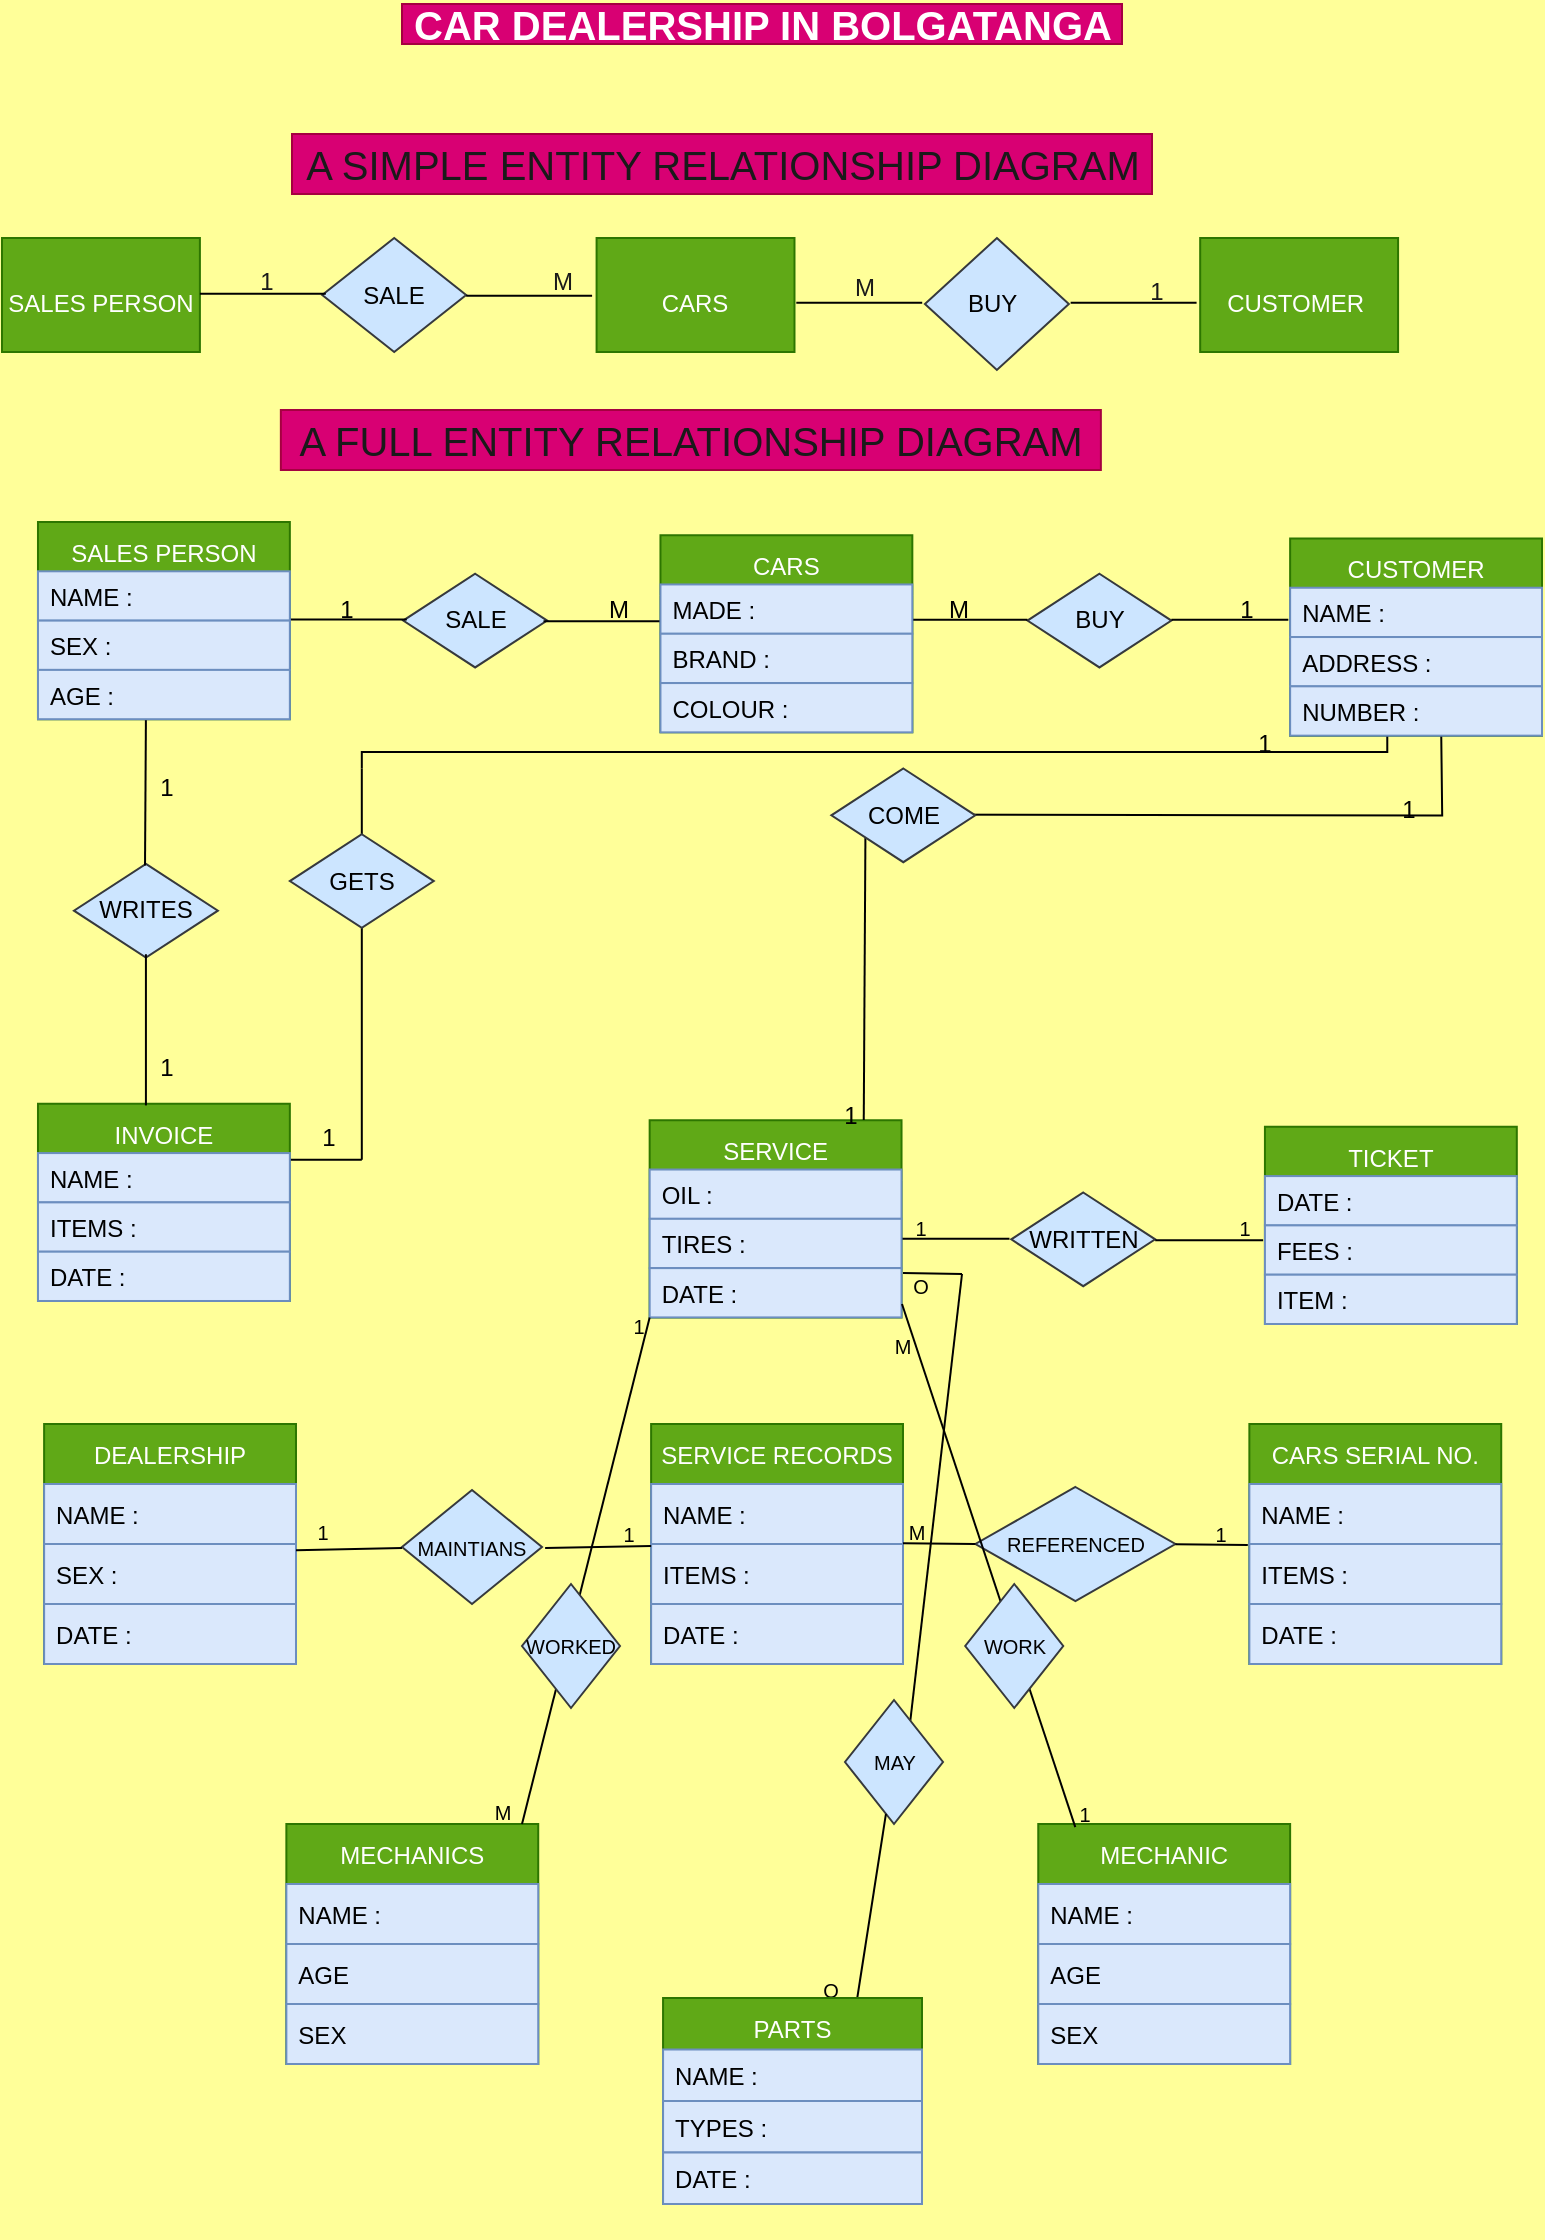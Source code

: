 <mxfile version="19.0.3" type="device"><diagram id="aFi_dIjUtSStWWRt7dYO" name="Page-1"><mxGraphModel dx="526" dy="553" grid="1" gridSize="10" guides="1" tooltips="1" connect="1" arrows="1" fold="1" page="1" pageScale="1" pageWidth="827" pageHeight="1169" background="#FFFF99" math="0" shadow="0"><root><mxCell id="0"/><mxCell id="1" parent="0"/><mxCell id="DifSTjFwRlCTFvYVospo-82" value="" style="group" parent="1" vertex="1" connectable="0"><mxGeometry x="20" y="40" width="770.0" height="1117" as="geometry"/></mxCell><mxCell id="YveW7Ptp-tg2amp8Q4Vi-1" value="&lt;font style=&quot;font-size: 20px;&quot;&gt;&lt;b&gt;CAR DEALERSHIP IN BOLGATANGA&lt;/b&gt;&lt;/font&gt;" style="text;html=1;align=center;verticalAlign=middle;resizable=0;points=[];autosize=1;strokeColor=#A50040;fillColor=#d80073;fontColor=#ffffff;" parent="DifSTjFwRlCTFvYVospo-82" vertex="1"><mxGeometry x="200" width="360" height="20" as="geometry"/></mxCell><mxCell id="YveW7Ptp-tg2amp8Q4Vi-8" value="&lt;font color=&quot;#1a1a1a&quot;&gt;A SIMPLE ENTITY RELATIONSHIP DIAGRAM&lt;/font&gt;" style="text;html=1;align=center;verticalAlign=middle;resizable=0;points=[];autosize=1;strokeColor=#A50040;fillColor=#d80073;fontSize=20;fontColor=#ffffff;" parent="DifSTjFwRlCTFvYVospo-82" vertex="1"><mxGeometry x="145" y="65" width="430" height="30" as="geometry"/></mxCell><mxCell id="YveW7Ptp-tg2amp8Q4Vi-3" value="&lt;font style=&quot;font-size: 12px;&quot;&gt;SALES PERSON&lt;/font&gt;" style="rounded=0;whiteSpace=wrap;html=1;fontSize=20;fillColor=#60a917;fontColor=#ffffff;strokeColor=#2D7600;container=0;" parent="DifSTjFwRlCTFvYVospo-82" vertex="1"><mxGeometry y="117" width="98.949" height="57" as="geometry"/></mxCell><mxCell id="YveW7Ptp-tg2amp8Q4Vi-9" value="&lt;font style=&quot;font-size: 12px;&quot;&gt;CARS&lt;/font&gt;" style="rounded=0;whiteSpace=wrap;html=1;fontSize=20;fillColor=#60a917;fontColor=#ffffff;strokeColor=#2D7600;container=0;" parent="DifSTjFwRlCTFvYVospo-82" vertex="1"><mxGeometry x="297.296" y="117" width="98.949" height="57" as="geometry"/></mxCell><mxCell id="YveW7Ptp-tg2amp8Q4Vi-10" value="&lt;span style=&quot;font-size: 12px;&quot;&gt;CUSTOMER&amp;nbsp;&lt;/span&gt;" style="rounded=0;whiteSpace=wrap;html=1;fontSize=20;fillColor=#60a917;fontColor=#ffffff;strokeColor=#2D7600;container=0;" parent="DifSTjFwRlCTFvYVospo-82" vertex="1"><mxGeometry x="599.089" y="117" width="98.949" height="57" as="geometry"/></mxCell><mxCell id="YveW7Ptp-tg2amp8Q4Vi-11" value="SALE" style="rhombus;whiteSpace=wrap;html=1;fontSize=12;fillColor=#cce5ff;strokeColor=#36393d;container=0;" parent="DifSTjFwRlCTFvYVospo-82" vertex="1"><mxGeometry x="160.117" y="117" width="71.963" height="57" as="geometry"/></mxCell><mxCell id="YveW7Ptp-tg2amp8Q4Vi-12" value="BUY&amp;nbsp;" style="rhombus;whiteSpace=wrap;html=1;fontSize=12;fillColor=#cce5ff;strokeColor=#36393d;container=0;" parent="DifSTjFwRlCTFvYVospo-82" vertex="1"><mxGeometry x="461.46" y="117" width="71.963" height="66" as="geometry"/></mxCell><mxCell id="YveW7Ptp-tg2amp8Q4Vi-13" value="" style="endArrow=none;html=1;rounded=0;fontSize=12;fontColor=#1A1A1A;" parent="DifSTjFwRlCTFvYVospo-82" edge="1"><mxGeometry width="50" height="50" relative="1" as="geometry"><mxPoint x="98.949" y="144.83" as="sourcePoint"/><mxPoint x="161.916" y="144.83" as="targetPoint"/></mxGeometry></mxCell><mxCell id="YveW7Ptp-tg2amp8Q4Vi-14" value="" style="endArrow=none;html=1;rounded=0;fontSize=12;fontColor=#1A1A1A;" parent="DifSTjFwRlCTFvYVospo-82" edge="1"><mxGeometry width="50" height="50" relative="1" as="geometry"><mxPoint x="232.079" y="145.83" as="sourcePoint"/><mxPoint x="295.047" y="145.83" as="targetPoint"/></mxGeometry></mxCell><mxCell id="YveW7Ptp-tg2amp8Q4Vi-15" value="" style="endArrow=none;html=1;rounded=0;fontSize=12;fontColor=#1A1A1A;" parent="DifSTjFwRlCTFvYVospo-82" edge="1"><mxGeometry width="50" height="50" relative="1" as="geometry"><mxPoint x="397.144" y="149.33" as="sourcePoint"/><mxPoint x="460.111" y="149.33" as="targetPoint"/></mxGeometry></mxCell><mxCell id="YveW7Ptp-tg2amp8Q4Vi-16" value="" style="endArrow=none;html=1;rounded=0;fontSize=12;fontColor=#1A1A1A;" parent="DifSTjFwRlCTFvYVospo-82" edge="1"><mxGeometry width="50" height="50" relative="1" as="geometry"><mxPoint x="534.322" y="149.33" as="sourcePoint"/><mxPoint x="597.29" y="149.33" as="targetPoint"/></mxGeometry></mxCell><mxCell id="YveW7Ptp-tg2amp8Q4Vi-17" value="1" style="text;html=1;align=center;verticalAlign=middle;resizable=0;points=[];autosize=1;strokeColor=none;fillColor=none;fontSize=12;fontColor=#1A1A1A;container=0;" parent="DifSTjFwRlCTFvYVospo-82" vertex="1"><mxGeometry x="122.336" y="129" width="20" height="20" as="geometry"/></mxCell><mxCell id="YveW7Ptp-tg2amp8Q4Vi-18" value="M" style="text;html=1;align=center;verticalAlign=middle;resizable=0;points=[];autosize=1;strokeColor=none;fillColor=none;fontSize=12;fontColor=#1A1A1A;container=0;" parent="DifSTjFwRlCTFvYVospo-82" vertex="1"><mxGeometry x="265.362" y="129" width="30" height="20" as="geometry"/></mxCell><mxCell id="YveW7Ptp-tg2amp8Q4Vi-19" value="1" style="text;html=1;align=center;verticalAlign=middle;resizable=0;points=[];autosize=1;strokeColor=none;fillColor=none;fontSize=12;fontColor=#1A1A1A;container=0;" parent="DifSTjFwRlCTFvYVospo-82" vertex="1"><mxGeometry x="566.706" y="134" width="20" height="20" as="geometry"/></mxCell><mxCell id="YveW7Ptp-tg2amp8Q4Vi-20" value="M" style="text;html=1;align=center;verticalAlign=middle;resizable=0;points=[];autosize=1;strokeColor=none;fillColor=none;fontSize=12;fontColor=#1A1A1A;container=0;" parent="DifSTjFwRlCTFvYVospo-82" vertex="1"><mxGeometry x="416.484" y="132" width="30" height="20" as="geometry"/></mxCell><mxCell id="YveW7Ptp-tg2amp8Q4Vi-21" value="&lt;font color=&quot;#1a1a1a&quot;&gt;A FULL ENTITY RELATIONSHIP DIAGRAM&lt;/font&gt;" style="text;html=1;align=center;verticalAlign=middle;resizable=0;points=[];autosize=1;strokeColor=#A50040;fillColor=#d80073;fontSize=20;fontColor=#ffffff;container=0;" parent="DifSTjFwRlCTFvYVospo-82" vertex="1"><mxGeometry x="139.428" y="203" width="410" height="30" as="geometry"/></mxCell><mxCell id="DifSTjFwRlCTFvYVospo-22" value="DEALERSHIP" style="swimlane;fontStyle=0;childLayout=stackLayout;horizontal=1;startSize=30;horizontalStack=0;resizeParent=1;resizeParentMax=0;resizeLast=0;collapsible=1;marginBottom=0;fontSize=12;fontColor=#ffffff;fillColor=#60a917;strokeColor=#2D7600;container=0;" parent="DifSTjFwRlCTFvYVospo-82" vertex="1"><mxGeometry x="21.061" y="710" width="125.935" height="120" as="geometry"/></mxCell><mxCell id="DifSTjFwRlCTFvYVospo-23" value="NAME :" style="text;strokeColor=#6c8ebf;fillColor=#dae8fc;align=left;verticalAlign=middle;spacingLeft=4;spacingRight=4;overflow=hidden;points=[[0,0.5],[1,0.5]];portConstraint=eastwest;rotatable=0;fontSize=12;container=0;" parent="DifSTjFwRlCTFvYVospo-82" vertex="1"><mxGeometry x="21.061" y="740" width="125.935" height="30" as="geometry"/></mxCell><mxCell id="DifSTjFwRlCTFvYVospo-24" value="SEX :" style="text;strokeColor=#6c8ebf;fillColor=#dae8fc;align=left;verticalAlign=middle;spacingLeft=4;spacingRight=4;overflow=hidden;points=[[0,0.5],[1,0.5]];portConstraint=eastwest;rotatable=0;fontSize=12;container=0;" parent="DifSTjFwRlCTFvYVospo-82" vertex="1"><mxGeometry x="21.061" y="770" width="125.935" height="30" as="geometry"/></mxCell><mxCell id="DifSTjFwRlCTFvYVospo-25" value="DATE :" style="text;strokeColor=#6c8ebf;fillColor=#dae8fc;align=left;verticalAlign=middle;spacingLeft=4;spacingRight=4;overflow=hidden;points=[[0,0.5],[1,0.5]];portConstraint=eastwest;rotatable=0;fontSize=12;container=0;" parent="DifSTjFwRlCTFvYVospo-82" vertex="1"><mxGeometry x="21.061" y="800" width="125.935" height="30" as="geometry"/></mxCell><mxCell id="DifSTjFwRlCTFvYVospo-26" value="SERVICE RECORDS" style="swimlane;fontStyle=0;childLayout=stackLayout;horizontal=1;startSize=30;horizontalStack=0;resizeParent=1;resizeParentMax=0;resizeLast=0;collapsible=1;marginBottom=0;fontSize=12;fontColor=#ffffff;fillColor=#60a917;strokeColor=#2D7600;container=0;" parent="DifSTjFwRlCTFvYVospo-82" vertex="1"><mxGeometry x="324.561" y="710" width="125.935" height="120" as="geometry"/></mxCell><mxCell id="DifSTjFwRlCTFvYVospo-27" value="NAME :" style="text;strokeColor=#6c8ebf;fillColor=#dae8fc;align=left;verticalAlign=middle;spacingLeft=4;spacingRight=4;overflow=hidden;points=[[0,0.5],[1,0.5]];portConstraint=eastwest;rotatable=0;fontSize=12;container=0;" parent="DifSTjFwRlCTFvYVospo-82" vertex="1"><mxGeometry x="324.561" y="740" width="125.935" height="30" as="geometry"/></mxCell><mxCell id="DifSTjFwRlCTFvYVospo-28" value="ITEMS :" style="text;strokeColor=#6c8ebf;fillColor=#dae8fc;align=left;verticalAlign=middle;spacingLeft=4;spacingRight=4;overflow=hidden;points=[[0,0.5],[1,0.5]];portConstraint=eastwest;rotatable=0;fontSize=12;container=0;" parent="DifSTjFwRlCTFvYVospo-82" vertex="1"><mxGeometry x="324.561" y="770" width="125.935" height="30" as="geometry"/></mxCell><mxCell id="DifSTjFwRlCTFvYVospo-29" value="DATE :" style="text;strokeColor=#6c8ebf;fillColor=#dae8fc;align=left;verticalAlign=middle;spacingLeft=4;spacingRight=4;overflow=hidden;points=[[0,0.5],[1,0.5]];portConstraint=eastwest;rotatable=0;fontSize=12;container=0;" parent="DifSTjFwRlCTFvYVospo-82" vertex="1"><mxGeometry x="324.561" y="800" width="125.935" height="30" as="geometry"/></mxCell><mxCell id="DifSTjFwRlCTFvYVospo-30" value="CARS SERIAL NO." style="swimlane;fontStyle=0;childLayout=stackLayout;horizontal=1;startSize=30;horizontalStack=0;resizeParent=1;resizeParentMax=0;resizeLast=0;collapsible=1;marginBottom=0;fontSize=12;fontColor=#ffffff;fillColor=#60a917;strokeColor=#2D7600;container=0;" parent="DifSTjFwRlCTFvYVospo-82" vertex="1"><mxGeometry x="623.681" y="710" width="125.935" height="120" as="geometry"/></mxCell><mxCell id="DifSTjFwRlCTFvYVospo-31" value="NAME :" style="text;strokeColor=#6c8ebf;fillColor=#dae8fc;align=left;verticalAlign=middle;spacingLeft=4;spacingRight=4;overflow=hidden;points=[[0,0.5],[1,0.5]];portConstraint=eastwest;rotatable=0;fontSize=12;container=0;" parent="DifSTjFwRlCTFvYVospo-82" vertex="1"><mxGeometry x="623.681" y="740" width="125.935" height="30" as="geometry"/></mxCell><mxCell id="DifSTjFwRlCTFvYVospo-32" value="ITEMS :" style="text;strokeColor=#6c8ebf;fillColor=#dae8fc;align=left;verticalAlign=middle;spacingLeft=4;spacingRight=4;overflow=hidden;points=[[0,0.5],[1,0.5]];portConstraint=eastwest;rotatable=0;fontSize=12;container=0;" parent="DifSTjFwRlCTFvYVospo-82" vertex="1"><mxGeometry x="623.681" y="770" width="125.935" height="30" as="geometry"/></mxCell><mxCell id="DifSTjFwRlCTFvYVospo-33" value="DATE :" style="text;strokeColor=#6c8ebf;fillColor=#dae8fc;align=left;verticalAlign=middle;spacingLeft=4;spacingRight=4;overflow=hidden;points=[[0,0.5],[1,0.5]];portConstraint=eastwest;rotatable=0;fontSize=12;container=0;" parent="DifSTjFwRlCTFvYVospo-82" vertex="1"><mxGeometry x="623.681" y="800" width="125.935" height="30" as="geometry"/></mxCell><mxCell id="DifSTjFwRlCTFvYVospo-39" value="&lt;font style=&quot;font-size: 10px;&quot;&gt;MAINTIANS&lt;/font&gt;" style="rhombus;whiteSpace=wrap;html=1;fontSize=12;fillColor=#cce5ff;strokeColor=#36393d;container=0;" parent="DifSTjFwRlCTFvYVospo-82" vertex="1"><mxGeometry x="200" y="743" width="70" height="57" as="geometry"/></mxCell><mxCell id="DifSTjFwRlCTFvYVospo-40" value="" style="endArrow=none;html=1;rounded=0;elbow=vertical;" parent="DifSTjFwRlCTFvYVospo-82" edge="1"><mxGeometry width="50" height="50" relative="1" as="geometry"><mxPoint x="147" y="773.1" as="sourcePoint"/><mxPoint x="200" y="772" as="targetPoint"/></mxGeometry></mxCell><mxCell id="DifSTjFwRlCTFvYVospo-41" value="" style="endArrow=none;html=1;rounded=0;elbow=vertical;" parent="DifSTjFwRlCTFvYVospo-82" edge="1"><mxGeometry width="50" height="50" relative="1" as="geometry"><mxPoint x="271.56" y="772.05" as="sourcePoint"/><mxPoint x="324.56" y="770.95" as="targetPoint"/></mxGeometry></mxCell><mxCell id="DifSTjFwRlCTFvYVospo-42" value="&lt;font style=&quot;font-size: 10px;&quot;&gt;REFERENCED&lt;/font&gt;" style="rhombus;whiteSpace=wrap;html=1;fontSize=12;fillColor=#cce5ff;strokeColor=#36393d;container=0;" parent="DifSTjFwRlCTFvYVospo-82" vertex="1"><mxGeometry x="486.71" y="741.5" width="100" height="57" as="geometry"/></mxCell><mxCell id="DifSTjFwRlCTFvYVospo-43" value="" style="endArrow=none;html=1;rounded=0;elbow=vertical;entryX=0;entryY=0.5;entryDx=0;entryDy=0;" parent="DifSTjFwRlCTFvYVospo-82" target="DifSTjFwRlCTFvYVospo-42" edge="1"><mxGeometry width="50" height="50" relative="1" as="geometry"><mxPoint x="450.496" y="769.6" as="sourcePoint"/><mxPoint x="480" y="770" as="targetPoint"/></mxGeometry></mxCell><mxCell id="DifSTjFwRlCTFvYVospo-44" value="" style="endArrow=none;html=1;rounded=0;elbow=vertical;entryX=0;entryY=0.5;entryDx=0;entryDy=0;" parent="DifSTjFwRlCTFvYVospo-82" edge="1"><mxGeometry width="50" height="50" relative="1" as="geometry"><mxPoint x="586.706" y="770.1" as="sourcePoint"/><mxPoint x="622.92" y="770.5" as="targetPoint"/></mxGeometry></mxCell><mxCell id="DifSTjFwRlCTFvYVospo-45" value="1" style="text;html=1;align=center;verticalAlign=middle;resizable=0;points=[];autosize=1;strokeColor=none;fillColor=none;fontSize=10;" parent="DifSTjFwRlCTFvYVospo-82" vertex="1"><mxGeometry x="149.92" y="754" width="20" height="20" as="geometry"/></mxCell><mxCell id="DifSTjFwRlCTFvYVospo-46" value="1" style="text;html=1;align=center;verticalAlign=middle;resizable=0;points=[];autosize=1;strokeColor=none;fillColor=none;fontSize=10;" parent="DifSTjFwRlCTFvYVospo-82" vertex="1"><mxGeometry x="302.8" y="755" width="20" height="20" as="geometry"/></mxCell><mxCell id="DifSTjFwRlCTFvYVospo-47" value="M" style="text;html=1;align=center;verticalAlign=middle;resizable=0;points=[];autosize=1;strokeColor=none;fillColor=none;fontSize=10;" parent="DifSTjFwRlCTFvYVospo-82" vertex="1"><mxGeometry x="446.5" y="754" width="20" height="20" as="geometry"/></mxCell><mxCell id="DifSTjFwRlCTFvYVospo-48" value="1" style="text;html=1;align=center;verticalAlign=middle;resizable=0;points=[];autosize=1;strokeColor=none;fillColor=none;fontSize=10;" parent="DifSTjFwRlCTFvYVospo-82" vertex="1"><mxGeometry x="599.09" y="755" width="20" height="20" as="geometry"/></mxCell><mxCell id="DifSTjFwRlCTFvYVospo-49" value="MECHANICS" style="swimlane;fontStyle=0;childLayout=stackLayout;horizontal=1;startSize=30;horizontalStack=0;resizeParent=1;resizeParentMax=0;resizeLast=0;collapsible=1;marginBottom=0;fontSize=12;fontColor=#ffffff;fillColor=#60a917;strokeColor=#2D7600;container=0;" parent="DifSTjFwRlCTFvYVospo-82" vertex="1"><mxGeometry x="142.181" y="910" width="125.935" height="120" as="geometry"/></mxCell><mxCell id="DifSTjFwRlCTFvYVospo-50" value="NAME :" style="text;strokeColor=#6c8ebf;fillColor=#dae8fc;align=left;verticalAlign=middle;spacingLeft=4;spacingRight=4;overflow=hidden;points=[[0,0.5],[1,0.5]];portConstraint=eastwest;rotatable=0;fontSize=12;container=0;" parent="DifSTjFwRlCTFvYVospo-82" vertex="1"><mxGeometry x="142.181" y="940" width="125.935" height="30" as="geometry"/></mxCell><mxCell id="DifSTjFwRlCTFvYVospo-51" value="AGE" style="text;strokeColor=#6c8ebf;fillColor=#dae8fc;align=left;verticalAlign=middle;spacingLeft=4;spacingRight=4;overflow=hidden;points=[[0,0.5],[1,0.5]];portConstraint=eastwest;rotatable=0;fontSize=12;container=0;" parent="DifSTjFwRlCTFvYVospo-82" vertex="1"><mxGeometry x="142.181" y="970" width="125.935" height="30" as="geometry"/></mxCell><mxCell id="DifSTjFwRlCTFvYVospo-52" value="SEX" style="text;strokeColor=#6c8ebf;fillColor=#dae8fc;align=left;verticalAlign=middle;spacingLeft=4;spacingRight=4;overflow=hidden;points=[[0,0.5],[1,0.5]];portConstraint=eastwest;rotatable=0;fontSize=12;container=0;" parent="DifSTjFwRlCTFvYVospo-82" vertex="1"><mxGeometry x="142.181" y="1000" width="125.935" height="30" as="geometry"/></mxCell><mxCell id="YveW7Ptp-tg2amp8Q4Vi-23" value="SALES PERSON" style="swimlane;fontStyle=0;childLayout=stackLayout;horizontal=1;startSize=30;horizontalStack=0;resizeParent=1;resizeParentMax=0;resizeLast=0;collapsible=1;marginBottom=0;fontSize=12;fontColor=#ffffff;fillColor=#60a917;strokeColor=#2D7600;container=0;" parent="DifSTjFwRlCTFvYVospo-82" vertex="1"><mxGeometry x="17.99" y="259" width="125.935" height="98.607" as="geometry"/></mxCell><mxCell id="YveW7Ptp-tg2amp8Q4Vi-28" value="CARS" style="swimlane;fontStyle=0;childLayout=stackLayout;horizontal=1;startSize=30;horizontalStack=0;resizeParent=1;resizeParentMax=0;resizeLast=0;collapsible=1;marginBottom=0;fontSize=12;fontColor=#ffffff;fillColor=#60a917;strokeColor=#2D7600;container=0;" parent="DifSTjFwRlCTFvYVospo-82" vertex="1"><mxGeometry x="329.229" y="265.574" width="125.935" height="98.607" as="geometry"/></mxCell><mxCell id="YveW7Ptp-tg2amp8Q4Vi-32" value="SALE" style="rhombus;whiteSpace=wrap;html=1;fontSize=12;fillColor=#cce5ff;strokeColor=#36393d;container=0;" parent="DifSTjFwRlCTFvYVospo-82" vertex="1"><mxGeometry x="200.595" y="284.884" width="71.963" height="46.838" as="geometry"/></mxCell><mxCell id="YveW7Ptp-tg2amp8Q4Vi-33" value="" style="endArrow=none;html=1;rounded=0;fontSize=12;fontColor=#1A1A1A;" parent="DifSTjFwRlCTFvYVospo-82" edge="1"><mxGeometry width="50" height="50" relative="1" as="geometry"><mxPoint x="143.925" y="307.753" as="sourcePoint"/><mxPoint x="202.394" y="307.753" as="targetPoint"/></mxGeometry></mxCell><mxCell id="YveW7Ptp-tg2amp8Q4Vi-34" value="" style="endArrow=none;html=1;rounded=0;fontSize=12;fontColor=#1A1A1A;" parent="DifSTjFwRlCTFvYVospo-82" edge="1"><mxGeometry width="50" height="50" relative="1" as="geometry"><mxPoint x="270.759" y="308.574" as="sourcePoint"/><mxPoint x="329.229" y="308.574" as="targetPoint"/></mxGeometry></mxCell><mxCell id="-MaGUrWzze2fjC7nlR98-1" value="CUSTOMER" style="swimlane;fontStyle=0;childLayout=stackLayout;horizontal=1;startSize=30;horizontalStack=0;resizeParent=1;resizeParentMax=0;resizeLast=0;collapsible=1;marginBottom=0;fontSize=12;fontColor=#ffffff;fillColor=#60a917;strokeColor=#2D7600;container=0;" parent="DifSTjFwRlCTFvYVospo-82" vertex="1"><mxGeometry x="644.065" y="267.217" width="125.935" height="98.607" as="geometry"/></mxCell><mxCell id="-MaGUrWzze2fjC7nlR98-5" value="BUY" style="rhombus;whiteSpace=wrap;html=1;fontSize=12;fillColor=#cce5ff;strokeColor=#36393d;container=0;" parent="DifSTjFwRlCTFvYVospo-82" vertex="1"><mxGeometry x="512.733" y="284.884" width="71.963" height="46.838" as="geometry"/></mxCell><mxCell id="-MaGUrWzze2fjC7nlR98-6" value="" style="endArrow=none;html=1;rounded=0;fontSize=12;fontColor=#1A1A1A;" parent="DifSTjFwRlCTFvYVospo-82" edge="1"><mxGeometry width="50" height="50" relative="1" as="geometry"><mxPoint x="454.264" y="307.892" as="sourcePoint"/><mxPoint x="512.733" y="307.892" as="targetPoint"/></mxGeometry></mxCell><mxCell id="-MaGUrWzze2fjC7nlR98-7" value="" style="endArrow=none;html=1;rounded=0;fontSize=12;fontColor=#1A1A1A;" parent="DifSTjFwRlCTFvYVospo-82" edge="1"><mxGeometry width="50" height="50" relative="1" as="geometry"><mxPoint x="584.696" y="307.892" as="sourcePoint"/><mxPoint x="643.166" y="307.892" as="targetPoint"/></mxGeometry></mxCell><mxCell id="-MaGUrWzze2fjC7nlR98-8" value="INVOICE" style="swimlane;fontStyle=0;childLayout=stackLayout;horizontal=1;startSize=30;horizontalStack=0;resizeParent=1;resizeParentMax=0;resizeLast=0;collapsible=1;marginBottom=0;fontSize=12;fontColor=#ffffff;fillColor=#60a917;strokeColor=#2D7600;container=0;" parent="DifSTjFwRlCTFvYVospo-82" vertex="1"><mxGeometry x="17.99" y="549.889" width="125.935" height="98.607" as="geometry"/></mxCell><mxCell id="-MaGUrWzze2fjC7nlR98-12" value="WRITES" style="rhombus;whiteSpace=wrap;html=1;fontSize=12;fillColor=#cce5ff;strokeColor=#36393d;container=0;" parent="DifSTjFwRlCTFvYVospo-82" vertex="1"><mxGeometry x="35.981" y="429.918" width="71.963" height="46.838" as="geometry"/></mxCell><mxCell id="-MaGUrWzze2fjC7nlR98-13" value="" style="endArrow=none;html=1;rounded=0;fontSize=12;fontColor=#1A1A1A;" parent="DifSTjFwRlCTFvYVospo-82" edge="1"><mxGeometry width="50" height="50" relative="1" as="geometry"><mxPoint x="71.962" y="550.711" as="sourcePoint"/><mxPoint x="71.962" y="475.113" as="targetPoint"/></mxGeometry></mxCell><mxCell id="-MaGUrWzze2fjC7nlR98-14" value="" style="endArrow=none;html=1;rounded=0;fontSize=12;fontColor=#1A1A1A;" parent="DifSTjFwRlCTFvYVospo-82" edge="1"><mxGeometry width="50" height="50" relative="1" as="geometry"><mxPoint x="71.512" y="430.74" as="sourcePoint"/><mxPoint x="71.962" y="356.785" as="targetPoint"/></mxGeometry></mxCell><mxCell id="-MaGUrWzze2fjC7nlR98-15" value="1" style="text;html=1;align=center;verticalAlign=middle;resizable=0;points=[];autosize=1;strokeColor=none;fillColor=none;container=0;" parent="DifSTjFwRlCTFvYVospo-82" vertex="1"><mxGeometry x="161.915" y="293.101" width="20" height="20" as="geometry"/></mxCell><mxCell id="-MaGUrWzze2fjC7nlR98-16" value="M" style="text;html=1;align=center;verticalAlign=middle;resizable=0;points=[];autosize=1;strokeColor=none;fillColor=none;container=0;" parent="DifSTjFwRlCTFvYVospo-82" vertex="1"><mxGeometry x="292.797" y="293.101" width="30" height="20" as="geometry"/></mxCell><mxCell id="-MaGUrWzze2fjC7nlR98-17" value="M" style="text;html=1;align=center;verticalAlign=middle;resizable=0;points=[];autosize=1;strokeColor=none;fillColor=none;container=0;" parent="DifSTjFwRlCTFvYVospo-82" vertex="1"><mxGeometry x="463.259" y="293.101" width="30" height="20" as="geometry"/></mxCell><mxCell id="-MaGUrWzze2fjC7nlR98-18" value="1" style="text;html=1;align=center;verticalAlign=middle;resizable=0;points=[];autosize=1;strokeColor=none;fillColor=none;container=0;" parent="DifSTjFwRlCTFvYVospo-82" vertex="1"><mxGeometry x="611.682" y="293.101" width="20" height="20" as="geometry"/></mxCell><mxCell id="-MaGUrWzze2fjC7nlR98-19" value="1" style="text;html=1;align=center;verticalAlign=middle;resizable=0;points=[];autosize=1;strokeColor=none;fillColor=none;container=0;" parent="DifSTjFwRlCTFvYVospo-82" vertex="1"><mxGeometry x="71.962" y="382.258" width="20" height="20" as="geometry"/></mxCell><mxCell id="-MaGUrWzze2fjC7nlR98-20" value="1" style="text;html=1;align=center;verticalAlign=middle;resizable=0;points=[];autosize=1;strokeColor=none;fillColor=none;container=0;" parent="DifSTjFwRlCTFvYVospo-82" vertex="1"><mxGeometry x="71.962" y="521.951" width="20" height="20" as="geometry"/></mxCell><mxCell id="-MaGUrWzze2fjC7nlR98-26" value="" style="endArrow=none;html=1;rounded=0;edgeStyle=elbowEdgeStyle;elbow=vertical;" parent="DifSTjFwRlCTFvYVospo-82" edge="1"><mxGeometry width="50" height="50" relative="1" as="geometry"><mxPoint x="179.906" y="382.258" as="sourcePoint"/><mxPoint x="692.64" y="365.824" as="targetPoint"/></mxGeometry></mxCell><mxCell id="-MaGUrWzze2fjC7nlR98-28" value="" style="endArrow=none;html=1;rounded=0;elbow=vertical;" parent="DifSTjFwRlCTFvYVospo-82" edge="1"><mxGeometry width="50" height="50" relative="1" as="geometry"><mxPoint x="143.925" y="577.828" as="sourcePoint"/><mxPoint x="179.906" y="577.828" as="targetPoint"/></mxGeometry></mxCell><mxCell id="-MaGUrWzze2fjC7nlR98-27" value="" style="endArrow=none;html=1;rounded=0;elbow=vertical;edgeStyle=elbowEdgeStyle;" parent="DifSTjFwRlCTFvYVospo-82" edge="1"><mxGeometry width="50" height="50" relative="1" as="geometry"><mxPoint x="179.906" y="577.828" as="sourcePoint"/><mxPoint x="179.906" y="382.258" as="targetPoint"/></mxGeometry></mxCell><mxCell id="-MaGUrWzze2fjC7nlR98-22" value="GETS" style="rhombus;whiteSpace=wrap;html=1;fontSize=12;fillColor=#cce5ff;strokeColor=#36393d;container=0;" parent="DifSTjFwRlCTFvYVospo-82" vertex="1"><mxGeometry x="143.925" y="415.127" width="71.963" height="46.838" as="geometry"/></mxCell><mxCell id="-MaGUrWzze2fjC7nlR98-32" value="1" style="text;html=1;align=center;verticalAlign=middle;resizable=0;points=[];autosize=1;strokeColor=none;fillColor=none;container=0;" parent="DifSTjFwRlCTFvYVospo-82" vertex="1"><mxGeometry x="620.677" y="360.072" width="20" height="20" as="geometry"/></mxCell><mxCell id="-MaGUrWzze2fjC7nlR98-33" value="1" style="text;html=1;align=center;verticalAlign=middle;resizable=0;points=[];autosize=1;strokeColor=none;fillColor=none;container=0;" parent="DifSTjFwRlCTFvYVospo-82" vertex="1"><mxGeometry x="152.92" y="557.285" width="20" height="20" as="geometry"/></mxCell><mxCell id="DifSTjFwRlCTFvYVospo-1" value="SERVICE" style="swimlane;fontStyle=0;childLayout=stackLayout;horizontal=1;startSize=30;horizontalStack=0;resizeParent=1;resizeParentMax=0;resizeLast=0;collapsible=1;marginBottom=0;fontSize=12;fontColor=#ffffff;fillColor=#60a917;strokeColor=#2D7600;container=0;" parent="DifSTjFwRlCTFvYVospo-82" vertex="1"><mxGeometry x="323.831" y="558.107" width="125.935" height="98.607" as="geometry"/></mxCell><mxCell id="DifSTjFwRlCTFvYVospo-6" value="" style="endArrow=none;html=1;rounded=0;elbow=vertical;edgeStyle=orthogonalEdgeStyle;" parent="DifSTjFwRlCTFvYVospo-82" edge="1"><mxGeometry width="50" height="50" relative="1" as="geometry"><mxPoint x="431.775" y="405.266" as="sourcePoint"/><mxPoint x="719.626" y="365.824" as="targetPoint"/></mxGeometry></mxCell><mxCell id="DifSTjFwRlCTFvYVospo-8" value="" style="endArrow=none;html=1;rounded=0;elbow=vertical;exitX=0.85;exitY=0.007;exitDx=0;exitDy=0;exitPerimeter=0;" parent="DifSTjFwRlCTFvYVospo-82" edge="1"><mxGeometry width="50" height="50" relative="1" as="geometry"><mxPoint x="430.876" y="557.975" as="sourcePoint"/><mxPoint x="431.775" y="405.266" as="targetPoint"/></mxGeometry></mxCell><mxCell id="DifSTjFwRlCTFvYVospo-9" value="COME" style="rhombus;whiteSpace=wrap;html=1;fontSize=12;fillColor=#cce5ff;strokeColor=#36393d;container=0;" parent="DifSTjFwRlCTFvYVospo-82" vertex="1"><mxGeometry x="414.684" y="382.258" width="71.963" height="46.838" as="geometry"/></mxCell><mxCell id="DifSTjFwRlCTFvYVospo-11" value="1" style="text;html=1;align=center;verticalAlign=middle;resizable=0;points=[];autosize=1;strokeColor=none;fillColor=none;container=0;" parent="DifSTjFwRlCTFvYVospo-82" vertex="1"><mxGeometry x="692.64" y="392.941" width="20" height="20" as="geometry"/></mxCell><mxCell id="DifSTjFwRlCTFvYVospo-12" value="1" style="text;html=1;align=center;verticalAlign=middle;resizable=0;points=[];autosize=1;strokeColor=none;fillColor=none;container=0;" parent="DifSTjFwRlCTFvYVospo-82" vertex="1"><mxGeometry x="413.785" y="545.781" width="20" height="20" as="geometry"/></mxCell><mxCell id="DifSTjFwRlCTFvYVospo-13" value="TICKET" style="swimlane;fontStyle=0;childLayout=stackLayout;horizontal=1;startSize=30;horizontalStack=0;resizeParent=1;resizeParentMax=0;resizeLast=0;collapsible=1;marginBottom=0;fontSize=12;fontColor=#ffffff;fillColor=#60a917;strokeColor=#2D7600;container=0;" parent="DifSTjFwRlCTFvYVospo-82" vertex="1"><mxGeometry x="631.472" y="561.393" width="125.935" height="98.607" as="geometry"/></mxCell><mxCell id="DifSTjFwRlCTFvYVospo-17" value="WRITTEN" style="rhombus;whiteSpace=wrap;html=1;fontSize=12;fillColor=#cce5ff;strokeColor=#36393d;container=0;" parent="DifSTjFwRlCTFvYVospo-82" vertex="1"><mxGeometry x="504.638" y="594.262" width="71.963" height="46.838" as="geometry"/></mxCell><mxCell id="DifSTjFwRlCTFvYVospo-18" value="" style="endArrow=none;html=1;rounded=0;elbow=vertical;" parent="DifSTjFwRlCTFvYVospo-82" edge="1"><mxGeometry width="50" height="50" relative="1" as="geometry"><mxPoint x="576.6" y="618.174" as="sourcePoint"/><mxPoint x="630.572" y="618.174" as="targetPoint"/></mxGeometry></mxCell><mxCell id="DifSTjFwRlCTFvYVospo-20" value="" style="endArrow=none;html=1;rounded=0;elbow=vertical;" parent="DifSTjFwRlCTFvYVospo-82" edge="1"><mxGeometry width="50" height="50" relative="1" as="geometry"><mxPoint x="449.766" y="617.353" as="sourcePoint"/><mxPoint x="503.738" y="617.353" as="targetPoint"/></mxGeometry></mxCell><mxCell id="YveW7Ptp-tg2amp8Q4Vi-24" value="NAME :" style="text;strokeColor=#6c8ebf;fillColor=#dae8fc;align=left;verticalAlign=middle;spacingLeft=4;spacingRight=4;overflow=hidden;points=[[0,0.5],[1,0.5]];portConstraint=eastwest;rotatable=0;fontSize=12;container=0;" parent="DifSTjFwRlCTFvYVospo-82" vertex="1"><mxGeometry x="17.99" y="283.652" width="125.935" height="24.652" as="geometry"/></mxCell><mxCell id="YveW7Ptp-tg2amp8Q4Vi-25" value="SEX :" style="text;strokeColor=#6c8ebf;fillColor=#dae8fc;align=left;verticalAlign=middle;spacingLeft=4;spacingRight=4;overflow=hidden;points=[[0,0.5],[1,0.5]];portConstraint=eastwest;rotatable=0;fontSize=12;container=0;" parent="DifSTjFwRlCTFvYVospo-82" vertex="1"><mxGeometry x="17.99" y="308.303" width="125.935" height="24.652" as="geometry"/></mxCell><mxCell id="YveW7Ptp-tg2amp8Q4Vi-26" value="AGE :" style="text;strokeColor=#6c8ebf;fillColor=#dae8fc;align=left;verticalAlign=middle;spacingLeft=4;spacingRight=4;overflow=hidden;points=[[0,0.5],[1,0.5]];portConstraint=eastwest;rotatable=0;fontSize=12;container=0;" parent="DifSTjFwRlCTFvYVospo-82" vertex="1"><mxGeometry x="17.99" y="332.955" width="125.935" height="24.652" as="geometry"/></mxCell><mxCell id="YveW7Ptp-tg2amp8Q4Vi-29" value="MADE :" style="text;strokeColor=#6c8ebf;fillColor=#dae8fc;align=left;verticalAlign=middle;spacingLeft=4;spacingRight=4;overflow=hidden;points=[[0,0.5],[1,0.5]];portConstraint=eastwest;rotatable=0;fontSize=12;container=0;" parent="DifSTjFwRlCTFvYVospo-82" vertex="1"><mxGeometry x="329.229" y="290.225" width="125.935" height="24.652" as="geometry"/></mxCell><mxCell id="YveW7Ptp-tg2amp8Q4Vi-30" value="BRAND :" style="text;strokeColor=#6c8ebf;fillColor=#dae8fc;align=left;verticalAlign=middle;spacingLeft=4;spacingRight=4;overflow=hidden;points=[[0,0.5],[1,0.5]];portConstraint=eastwest;rotatable=0;fontSize=12;container=0;" parent="DifSTjFwRlCTFvYVospo-82" vertex="1"><mxGeometry x="329.229" y="314.877" width="125.935" height="24.652" as="geometry"/></mxCell><mxCell id="YveW7Ptp-tg2amp8Q4Vi-31" value="COLOUR :" style="text;strokeColor=#6c8ebf;fillColor=#dae8fc;align=left;verticalAlign=middle;spacingLeft=4;spacingRight=4;overflow=hidden;points=[[0,0.5],[1,0.5]];portConstraint=eastwest;rotatable=0;fontSize=12;container=0;" parent="DifSTjFwRlCTFvYVospo-82" vertex="1"><mxGeometry x="329.229" y="339.529" width="125.935" height="24.652" as="geometry"/></mxCell><mxCell id="-MaGUrWzze2fjC7nlR98-2" value="NAME :" style="text;strokeColor=#6c8ebf;fillColor=#dae8fc;align=left;verticalAlign=middle;spacingLeft=4;spacingRight=4;overflow=hidden;points=[[0,0.5],[1,0.5]];portConstraint=eastwest;rotatable=0;fontSize=12;container=0;" parent="DifSTjFwRlCTFvYVospo-82" vertex="1"><mxGeometry x="644.065" y="291.869" width="125.935" height="24.652" as="geometry"/></mxCell><mxCell id="-MaGUrWzze2fjC7nlR98-3" value="ADDRESS :" style="text;strokeColor=#6c8ebf;fillColor=#dae8fc;align=left;verticalAlign=middle;spacingLeft=4;spacingRight=4;overflow=hidden;points=[[0,0.5],[1,0.5]];portConstraint=eastwest;rotatable=0;fontSize=12;container=0;" parent="DifSTjFwRlCTFvYVospo-82" vertex="1"><mxGeometry x="644.065" y="316.52" width="125.935" height="24.652" as="geometry"/></mxCell><mxCell id="-MaGUrWzze2fjC7nlR98-4" value="NUMBER :" style="text;strokeColor=#6c8ebf;fillColor=#dae8fc;align=left;verticalAlign=middle;spacingLeft=4;spacingRight=4;overflow=hidden;points=[[0,0.5],[1,0.5]];portConstraint=eastwest;rotatable=0;fontSize=12;container=0;" parent="DifSTjFwRlCTFvYVospo-82" vertex="1"><mxGeometry x="644.065" y="341.172" width="125.935" height="24.652" as="geometry"/></mxCell><mxCell id="-MaGUrWzze2fjC7nlR98-9" value="NAME :" style="text;strokeColor=#6c8ebf;fillColor=#dae8fc;align=left;verticalAlign=middle;spacingLeft=4;spacingRight=4;overflow=hidden;points=[[0,0.5],[1,0.5]];portConstraint=eastwest;rotatable=0;fontSize=12;container=0;" parent="DifSTjFwRlCTFvYVospo-82" vertex="1"><mxGeometry x="17.99" y="574.541" width="125.935" height="24.652" as="geometry"/></mxCell><mxCell id="-MaGUrWzze2fjC7nlR98-10" value="ITEMS :" style="text;strokeColor=#6c8ebf;fillColor=#dae8fc;align=left;verticalAlign=middle;spacingLeft=4;spacingRight=4;overflow=hidden;points=[[0,0.5],[1,0.5]];portConstraint=eastwest;rotatable=0;fontSize=12;container=0;" parent="DifSTjFwRlCTFvYVospo-82" vertex="1"><mxGeometry x="17.99" y="599.193" width="125.935" height="24.652" as="geometry"/></mxCell><mxCell id="-MaGUrWzze2fjC7nlR98-11" value="DATE :" style="text;strokeColor=#6c8ebf;fillColor=#dae8fc;align=left;verticalAlign=middle;spacingLeft=4;spacingRight=4;overflow=hidden;points=[[0,0.5],[1,0.5]];portConstraint=eastwest;rotatable=0;fontSize=12;container=0;" parent="DifSTjFwRlCTFvYVospo-82" vertex="1"><mxGeometry x="17.99" y="623.844" width="125.935" height="24.652" as="geometry"/></mxCell><mxCell id="DifSTjFwRlCTFvYVospo-2" value="OIL :" style="text;strokeColor=#6c8ebf;fillColor=#dae8fc;align=left;verticalAlign=middle;spacingLeft=4;spacingRight=4;overflow=hidden;points=[[0,0.5],[1,0.5]];portConstraint=eastwest;rotatable=0;fontSize=12;container=0;" parent="DifSTjFwRlCTFvYVospo-82" vertex="1"><mxGeometry x="323.831" y="582.758" width="125.935" height="24.652" as="geometry"/></mxCell><mxCell id="DifSTjFwRlCTFvYVospo-3" value="TIRES :" style="text;strokeColor=#6c8ebf;fillColor=#dae8fc;align=left;verticalAlign=middle;spacingLeft=4;spacingRight=4;overflow=hidden;points=[[0,0.5],[1,0.5]];portConstraint=eastwest;rotatable=0;fontSize=12;container=0;" parent="DifSTjFwRlCTFvYVospo-82" vertex="1"><mxGeometry x="323.831" y="607.41" width="125.935" height="24.652" as="geometry"/></mxCell><mxCell id="DifSTjFwRlCTFvYVospo-4" value="DATE :" style="text;strokeColor=#6c8ebf;fillColor=#dae8fc;align=left;verticalAlign=middle;spacingLeft=4;spacingRight=4;overflow=hidden;points=[[0,0.5],[1,0.5]];portConstraint=eastwest;rotatable=0;fontSize=12;container=0;" parent="DifSTjFwRlCTFvYVospo-82" vertex="1"><mxGeometry x="323.831" y="632.061" width="125.935" height="24.652" as="geometry"/></mxCell><mxCell id="DifSTjFwRlCTFvYVospo-14" value="DATE :" style="text;strokeColor=#6c8ebf;fillColor=#dae8fc;align=left;verticalAlign=middle;spacingLeft=4;spacingRight=4;overflow=hidden;points=[[0,0.5],[1,0.5]];portConstraint=eastwest;rotatable=0;fontSize=12;container=0;" parent="DifSTjFwRlCTFvYVospo-82" vertex="1"><mxGeometry x="631.472" y="586.045" width="125.935" height="24.652" as="geometry"/></mxCell><mxCell id="DifSTjFwRlCTFvYVospo-15" value="FEES :" style="text;strokeColor=#6c8ebf;fillColor=#dae8fc;align=left;verticalAlign=middle;spacingLeft=4;spacingRight=4;overflow=hidden;points=[[0,0.5],[1,0.5]];portConstraint=eastwest;rotatable=0;fontSize=12;container=0;" parent="DifSTjFwRlCTFvYVospo-82" vertex="1"><mxGeometry x="631.472" y="610.697" width="125.935" height="24.652" as="geometry"/></mxCell><mxCell id="DifSTjFwRlCTFvYVospo-16" value="ITEM :" style="text;strokeColor=#6c8ebf;fillColor=#dae8fc;align=left;verticalAlign=middle;spacingLeft=4;spacingRight=4;overflow=hidden;points=[[0,0.5],[1,0.5]];portConstraint=eastwest;rotatable=0;fontSize=12;container=0;" parent="DifSTjFwRlCTFvYVospo-82" vertex="1"><mxGeometry x="631.472" y="635.348" width="125.935" height="24.652" as="geometry"/></mxCell><mxCell id="DifSTjFwRlCTFvYVospo-54" value="MECHANIC" style="swimlane;fontStyle=0;childLayout=stackLayout;horizontal=1;startSize=30;horizontalStack=0;resizeParent=1;resizeParentMax=0;resizeLast=0;collapsible=1;marginBottom=0;fontSize=12;fontColor=#ffffff;fillColor=#60a917;strokeColor=#2D7600;container=0;" parent="DifSTjFwRlCTFvYVospo-82" vertex="1"><mxGeometry x="518.131" y="910" width="125.935" height="120" as="geometry"/></mxCell><mxCell id="DifSTjFwRlCTFvYVospo-55" value="NAME :" style="text;strokeColor=#6c8ebf;fillColor=#dae8fc;align=left;verticalAlign=middle;spacingLeft=4;spacingRight=4;overflow=hidden;points=[[0,0.5],[1,0.5]];portConstraint=eastwest;rotatable=0;fontSize=12;container=0;" parent="DifSTjFwRlCTFvYVospo-82" vertex="1"><mxGeometry x="518.131" y="940" width="125.935" height="30" as="geometry"/></mxCell><mxCell id="DifSTjFwRlCTFvYVospo-56" value="AGE" style="text;strokeColor=#6c8ebf;fillColor=#dae8fc;align=left;verticalAlign=middle;spacingLeft=4;spacingRight=4;overflow=hidden;points=[[0,0.5],[1,0.5]];portConstraint=eastwest;rotatable=0;fontSize=12;container=0;" parent="DifSTjFwRlCTFvYVospo-82" vertex="1"><mxGeometry x="518.131" y="970" width="125.935" height="30" as="geometry"/></mxCell><mxCell id="DifSTjFwRlCTFvYVospo-57" value="SEX" style="text;strokeColor=#6c8ebf;fillColor=#dae8fc;align=left;verticalAlign=middle;spacingLeft=4;spacingRight=4;overflow=hidden;points=[[0,0.5],[1,0.5]];portConstraint=eastwest;rotatable=0;fontSize=12;container=0;" parent="DifSTjFwRlCTFvYVospo-82" vertex="1"><mxGeometry x="518.131" y="1000" width="125.935" height="30" as="geometry"/></mxCell><mxCell id="DifSTjFwRlCTFvYVospo-58" value="" style="endArrow=none;html=1;rounded=0;fontSize=10;elbow=vertical;entryX=0;entryY=1;entryDx=0;entryDy=0;" parent="DifSTjFwRlCTFvYVospo-82" target="DifSTjFwRlCTFvYVospo-1" edge="1"><mxGeometry width="50" height="50" relative="1" as="geometry"><mxPoint x="260" y="910" as="sourcePoint"/><mxPoint x="300" y="810" as="targetPoint"/></mxGeometry></mxCell><mxCell id="DifSTjFwRlCTFvYVospo-59" value="&lt;font style=&quot;font-size: 10px;&quot;&gt;WORKED&lt;/font&gt;" style="rhombus;whiteSpace=wrap;html=1;fontSize=12;fillColor=#cce5ff;strokeColor=#36393d;container=0;" parent="DifSTjFwRlCTFvYVospo-82" vertex="1"><mxGeometry x="260" y="790" width="49" height="62" as="geometry"/></mxCell><mxCell id="DifSTjFwRlCTFvYVospo-63" value="M" style="text;html=1;align=center;verticalAlign=middle;resizable=0;points=[];autosize=1;strokeColor=none;fillColor=none;fontSize=10;" parent="DifSTjFwRlCTFvYVospo-82" vertex="1"><mxGeometry x="240" y="894" width="20" height="20" as="geometry"/></mxCell><mxCell id="DifSTjFwRlCTFvYVospo-64" value="1" style="text;html=1;align=center;verticalAlign=middle;resizable=0;points=[];autosize=1;strokeColor=none;fillColor=none;fontSize=10;" parent="DifSTjFwRlCTFvYVospo-82" vertex="1"><mxGeometry x="307.8" y="650.5" width="20" height="20" as="geometry"/></mxCell><mxCell id="DifSTjFwRlCTFvYVospo-65" value="" style="endArrow=none;html=1;rounded=0;fontSize=10;elbow=vertical;exitX=0.147;exitY=0.013;exitDx=0;exitDy=0;exitPerimeter=0;" parent="DifSTjFwRlCTFvYVospo-82" source="DifSTjFwRlCTFvYVospo-54" edge="1"><mxGeometry width="50" height="50" relative="1" as="geometry"><mxPoint x="454.3" y="923.79" as="sourcePoint"/><mxPoint x="450" y="650" as="targetPoint"/></mxGeometry></mxCell><mxCell id="DifSTjFwRlCTFvYVospo-66" value="M" style="text;html=1;align=center;verticalAlign=middle;resizable=0;points=[];autosize=1;strokeColor=none;fillColor=none;fontSize=10;" parent="DifSTjFwRlCTFvYVospo-82" vertex="1"><mxGeometry x="439.5" y="660.5" width="20" height="20" as="geometry"/></mxCell><mxCell id="DifSTjFwRlCTFvYVospo-67" value="1" style="text;html=1;align=center;verticalAlign=middle;resizable=0;points=[];autosize=1;strokeColor=none;fillColor=none;fontSize=10;" parent="DifSTjFwRlCTFvYVospo-82" vertex="1"><mxGeometry x="530.62" y="895" width="20" height="20" as="geometry"/></mxCell><mxCell id="DifSTjFwRlCTFvYVospo-68" value="&lt;font style=&quot;font-size: 10px;&quot;&gt;WORK&lt;/font&gt;" style="rhombus;whiteSpace=wrap;html=1;fontSize=12;fillColor=#cce5ff;strokeColor=#36393d;container=0;" parent="DifSTjFwRlCTFvYVospo-82" vertex="1"><mxGeometry x="481.62" y="790" width="49" height="62" as="geometry"/></mxCell><mxCell id="DifSTjFwRlCTFvYVospo-73" value="" style="endArrow=none;html=1;rounded=0;fontSize=10;elbow=vertical;" parent="DifSTjFwRlCTFvYVospo-82" edge="1"><mxGeometry width="50" height="50" relative="1" as="geometry"><mxPoint x="450.5" y="634.55" as="sourcePoint"/><mxPoint x="480" y="635" as="targetPoint"/></mxGeometry></mxCell><mxCell id="DifSTjFwRlCTFvYVospo-74" value="" style="endArrow=none;html=1;rounded=0;fontSize=10;elbow=vertical;exitX=0.75;exitY=0;exitDx=0;exitDy=0;startArrow=none;" parent="DifSTjFwRlCTFvYVospo-82" source="DifSTjFwRlCTFvYVospo-75" edge="1"><mxGeometry width="50" height="50" relative="1" as="geometry"><mxPoint x="440" y="935" as="sourcePoint"/><mxPoint x="480" y="635" as="targetPoint"/></mxGeometry></mxCell><mxCell id="DifSTjFwRlCTFvYVospo-75" value="&lt;font style=&quot;font-size: 10px;&quot;&gt;MAY&lt;/font&gt;" style="rhombus;whiteSpace=wrap;html=1;fontSize=12;fillColor=#cce5ff;strokeColor=#36393d;container=0;" parent="DifSTjFwRlCTFvYVospo-82" vertex="1"><mxGeometry x="421.5" y="848" width="49" height="62" as="geometry"/></mxCell><mxCell id="DifSTjFwRlCTFvYVospo-76" value="" style="endArrow=none;html=1;rounded=0;fontSize=10;elbow=vertical;exitX=0.75;exitY=0;exitDx=0;exitDy=0;" parent="DifSTjFwRlCTFvYVospo-82" source="DifSTjFwRlCTFvYVospo-69" target="DifSTjFwRlCTFvYVospo-75" edge="1"><mxGeometry width="50" height="50" relative="1" as="geometry"><mxPoint x="424.982" y="997" as="sourcePoint"/><mxPoint x="480" y="635" as="targetPoint"/></mxGeometry></mxCell><mxCell id="DifSTjFwRlCTFvYVospo-77" value="O" style="text;html=1;align=center;verticalAlign=middle;resizable=0;points=[];autosize=1;strokeColor=none;fillColor=none;fontSize=10;" parent="DifSTjFwRlCTFvYVospo-82" vertex="1"><mxGeometry x="403.5" y="983" width="20" height="20" as="geometry"/></mxCell><mxCell id="DifSTjFwRlCTFvYVospo-78" value="O" style="text;html=1;align=center;verticalAlign=middle;resizable=0;points=[];autosize=1;strokeColor=none;fillColor=none;fontSize=10;" parent="DifSTjFwRlCTFvYVospo-82" vertex="1"><mxGeometry x="448.77" y="630.5" width="20" height="20" as="geometry"/></mxCell><mxCell id="DifSTjFwRlCTFvYVospo-79" value="1" style="text;html=1;align=center;verticalAlign=middle;resizable=0;points=[];autosize=1;strokeColor=none;fillColor=none;fontSize=10;" parent="DifSTjFwRlCTFvYVospo-82" vertex="1"><mxGeometry x="448.5" y="601.76" width="20" height="20" as="geometry"/></mxCell><mxCell id="DifSTjFwRlCTFvYVospo-81" value="1" style="text;html=1;align=center;verticalAlign=middle;resizable=0;points=[];autosize=1;strokeColor=none;fillColor=none;fontSize=10;" parent="DifSTjFwRlCTFvYVospo-82" vertex="1"><mxGeometry x="610.68" y="602.19" width="20" height="20" as="geometry"/></mxCell><mxCell id="ohJb1FvFke36IBho4YFt-1" value="" style="group" vertex="1" connectable="0" parent="DifSTjFwRlCTFvYVospo-82"><mxGeometry x="330.53" y="997" width="129.47" height="103" as="geometry"/></mxCell><mxCell id="DifSTjFwRlCTFvYVospo-69" value="PARTS" style="swimlane;fontStyle=0;childLayout=stackLayout;horizontal=1;startSize=30;horizontalStack=0;resizeParent=1;resizeParentMax=0;resizeLast=0;collapsible=1;marginBottom=0;fontSize=12;fontColor=#ffffff;fillColor=#60a917;strokeColor=#2D7600;container=0;" parent="ohJb1FvFke36IBho4YFt-1" vertex="1"><mxGeometry width="129.47" height="103.0" as="geometry"/></mxCell><mxCell id="DifSTjFwRlCTFvYVospo-70" value="NAME :" style="text;strokeColor=#6c8ebf;fillColor=#dae8fc;align=left;verticalAlign=middle;spacingLeft=4;spacingRight=4;overflow=hidden;points=[[0,0.5],[1,0.5]];portConstraint=eastwest;rotatable=0;fontSize=12;container=0;" parent="ohJb1FvFke36IBho4YFt-1" vertex="1"><mxGeometry y="25.75" width="129.47" height="25.75" as="geometry"/></mxCell><mxCell id="DifSTjFwRlCTFvYVospo-71" value="TYPES :" style="text;strokeColor=#6c8ebf;fillColor=#dae8fc;align=left;verticalAlign=middle;spacingLeft=4;spacingRight=4;overflow=hidden;points=[[0,0.5],[1,0.5]];portConstraint=eastwest;rotatable=0;fontSize=12;container=0;" parent="ohJb1FvFke36IBho4YFt-1" vertex="1"><mxGeometry y="51.5" width="129.47" height="25.75" as="geometry"/></mxCell><mxCell id="DifSTjFwRlCTFvYVospo-72" value="DATE :" style="text;strokeColor=#6c8ebf;fillColor=#dae8fc;align=left;verticalAlign=middle;spacingLeft=4;spacingRight=4;overflow=hidden;points=[[0,0.5],[1,0.5]];portConstraint=eastwest;rotatable=0;fontSize=12;container=0;" parent="ohJb1FvFke36IBho4YFt-1" vertex="1"><mxGeometry y="77.25" width="129.47" height="25.75" as="geometry"/></mxCell></root></mxGraphModel></diagram></mxfile>